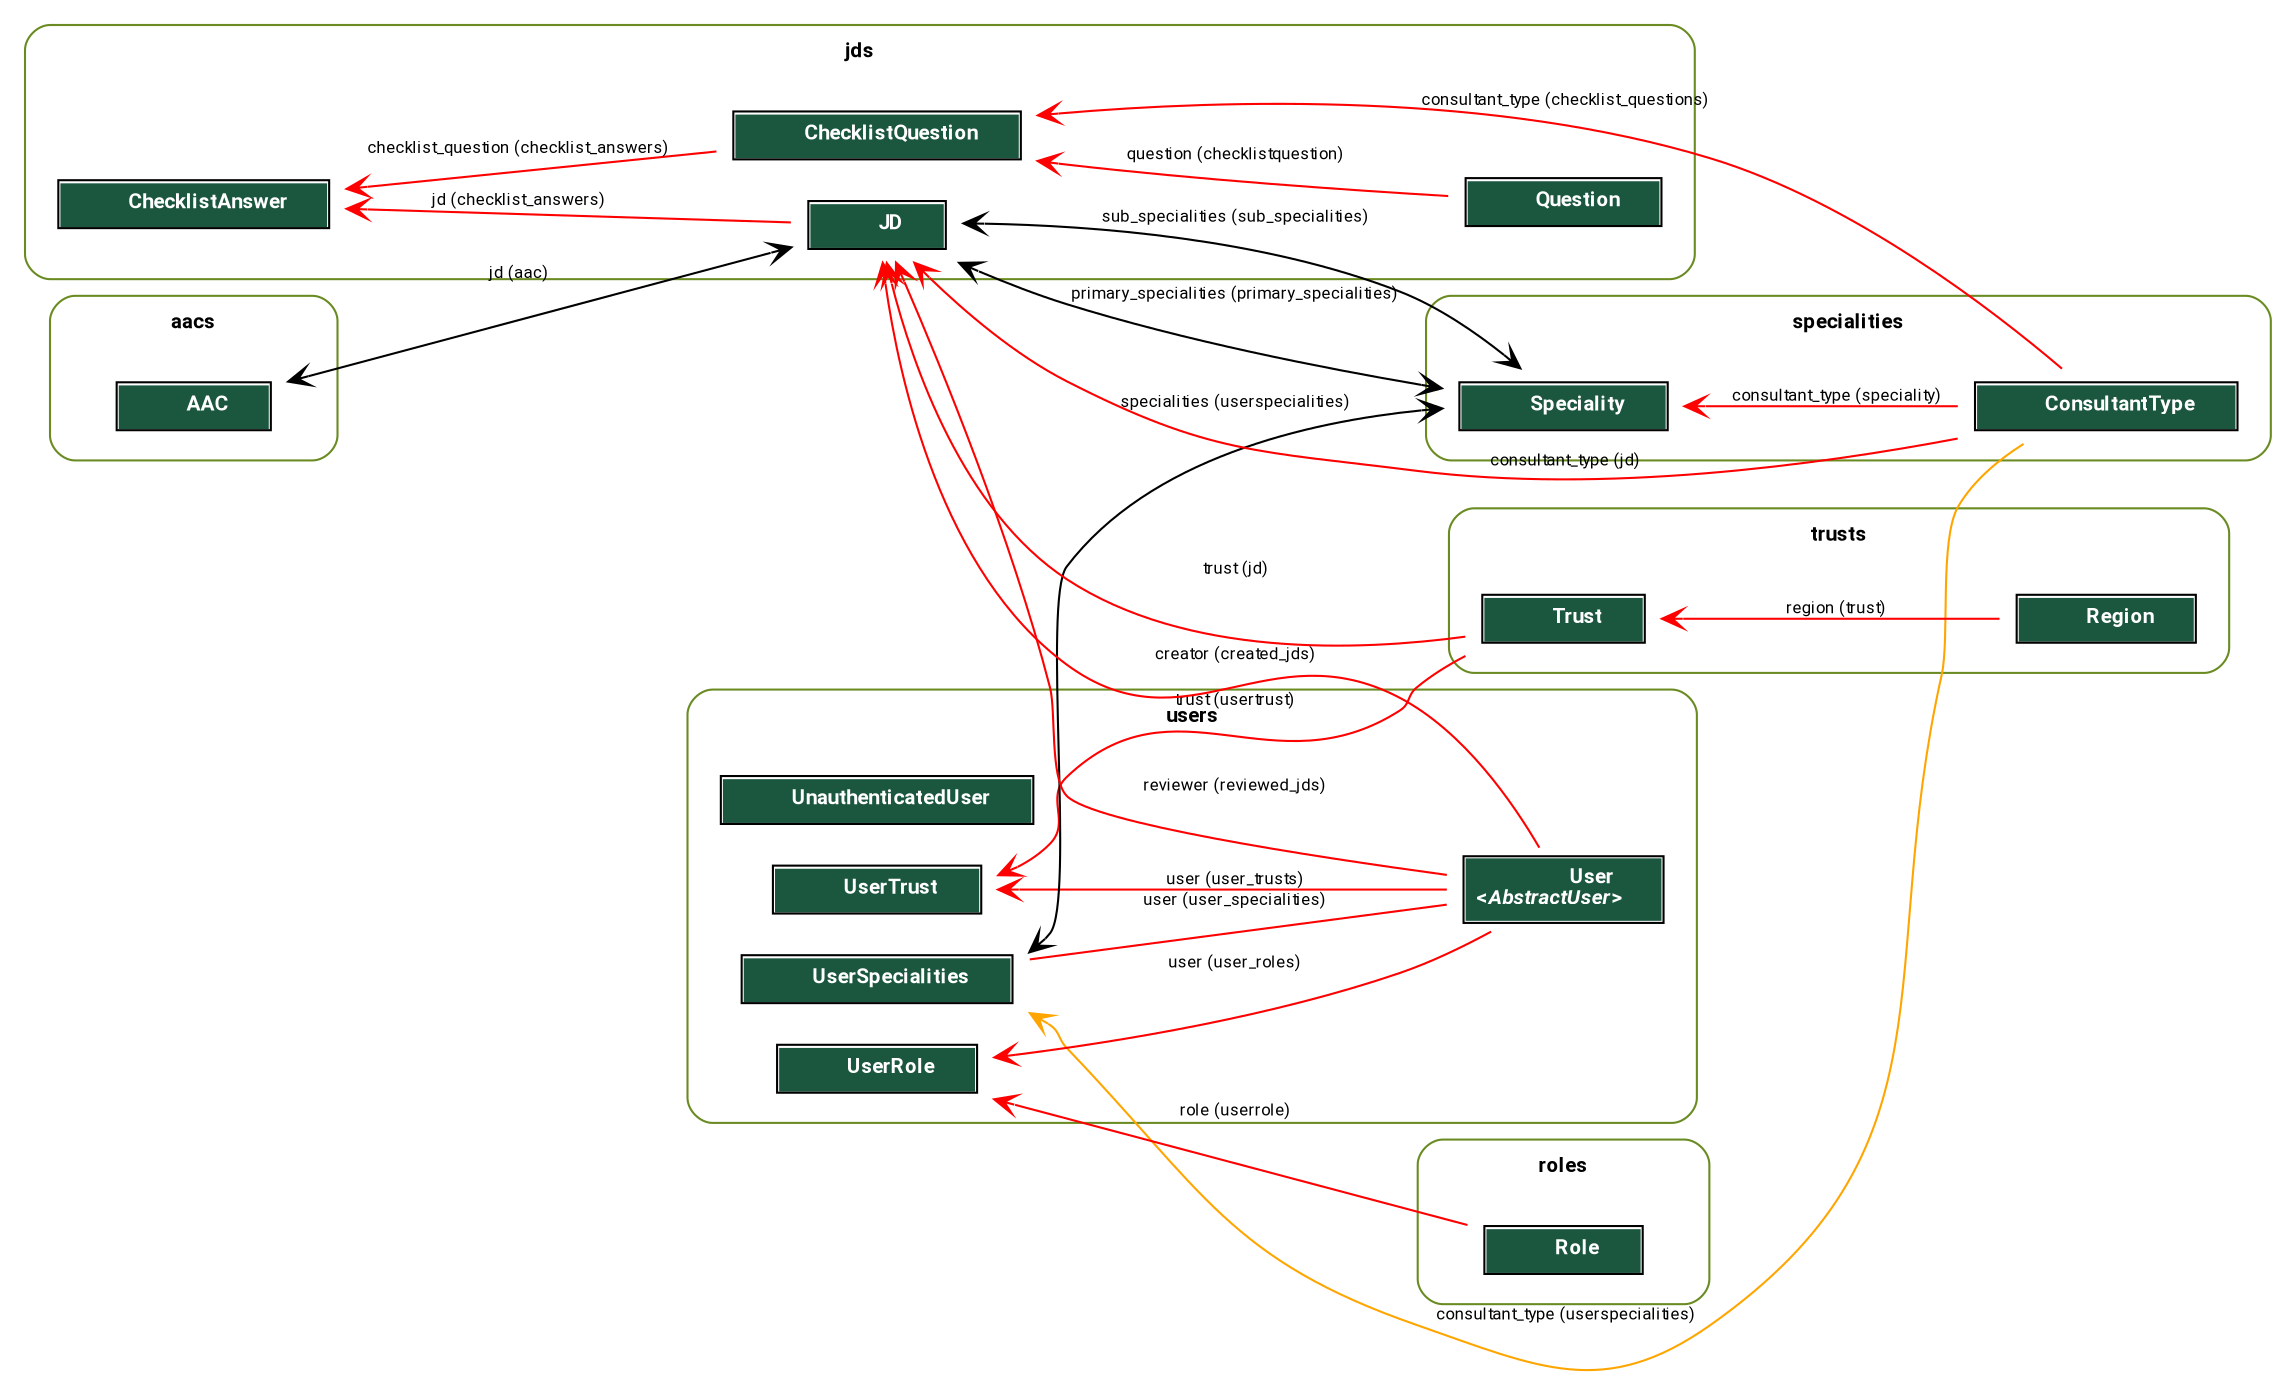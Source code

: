 digraph model_graph {
  // Dotfile by Django-Extensions graph_models
  // Created: 2024-04-18 22:07
  // Cli Options: -X LogEntry,Group,Permission,ContentType,AbstractUser,Session,AbstractBaseSession,HistoricalJDProcess,Task,Process,AbstractTask,AbstractProcess,HistoricalJD,JDProcess --color-code-deletions --arrow vee -a --rankdir LR --disable-fields -g -o database.dot

  fontname = "Roboto"
  fontsize = 8
  splines  = true
  rankdir = "LR"
	graph [ranksep=0.1];
	graph [nodesep=0.1];

  node [
    fontname = "Roboto"
    fontsize = 8
    shape = "plaintext"
  ]

  edge [
    fontname = "Roboto"
    fontsize = 8
  ]

  // Labels
  subgraph cluster_users {
    label=<
          <TABLE BORDER="0" CELLBORDER="0" CELLSPACING="0">
          <TR><TD COLSPAN="2" CELLPADDING="4" ALIGN="CENTER">
          <FONT FACE="Roboto" COLOR="Black" POINT-SIZE="10">
          <B>users</B>
          </FONT>
          </TD></TR>
          </TABLE>
          >
    color=olivedrab4
    style="rounded"
  
    users_models_UnauthenticatedUser [label=<
      <TABLE BGCOLOR="white" BORDER="1" CELLBORDER="0" CELLSPACING="0">
      <TR><TD COLSPAN="2" CELLPADDING="5" ALIGN="CENTER" BGCOLOR="#1b563f">
      <FONT FACE="Roboto" COLOR="white" POINT-SIZE="10"><B>
      UnauthenticatedUser
      </B></FONT></TD></TR>
    
      </TABLE>
      >]
  
    users_models_User [label=<
      <TABLE BGCOLOR="white" BORDER="1" CELLBORDER="0" CELLSPACING="0">
      <TR><TD COLSPAN="2" CELLPADDING="5" ALIGN="CENTER" BGCOLOR="#1b563f">
      <FONT FACE="Roboto" COLOR="white" POINT-SIZE="10"><B>
      User<BR/>&lt;<FONT FACE="Roboto"><I>AbstractUser</I></FONT>&gt;
      </B></FONT></TD></TR>
    
      </TABLE>
      >]
  
    users_models_UserTrust [label=<
      <TABLE BGCOLOR="white" BORDER="1" CELLBORDER="0" CELLSPACING="0">
      <TR><TD COLSPAN="2" CELLPADDING="5" ALIGN="CENTER" BGCOLOR="#1b563f">
      <FONT FACE="Roboto" COLOR="white" POINT-SIZE="10"><B>
      UserTrust
      </B></FONT></TD></TR>
    
      </TABLE>
      >]
  
    users_models_UserSpecialities [label=<
      <TABLE BGCOLOR="white" BORDER="1" CELLBORDER="0" CELLSPACING="0">
      <TR><TD COLSPAN="2" CELLPADDING="5" ALIGN="CENTER" BGCOLOR="#1b563f">
      <FONT FACE="Roboto" COLOR="white" POINT-SIZE="10"><B>
      UserSpecialities
      </B></FONT></TD></TR>
    
      </TABLE>
      >]
  
    users_models_UserRole [label=<
      <TABLE BGCOLOR="white" BORDER="1" CELLBORDER="0" CELLSPACING="0">
      <TR><TD COLSPAN="2" CELLPADDING="5" ALIGN="CENTER" BGCOLOR="#1b563f">
      <FONT FACE="Roboto" COLOR="white" POINT-SIZE="10"><B>
      UserRole
      </B></FONT></TD></TR>
    
      </TABLE>
      >]

  }
  subgraph cluster_trusts {
    label=<
          <TABLE BORDER="0" CELLBORDER="0" CELLSPACING="0">
          <TR><TD COLSPAN="2" CELLPADDING="4" ALIGN="CENTER">
          <FONT FACE="Roboto" COLOR="Black" POINT-SIZE="10">
          <B>trusts</B>
          </FONT>
          </TD></TR>
          </TABLE>
          >
    color=olivedrab4
    style="rounded"
  
    trusts_models_Region [label=<
      <TABLE BGCOLOR="white" BORDER="1" CELLBORDER="0" CELLSPACING="0">
      <TR><TD COLSPAN="2" CELLPADDING="5" ALIGN="CENTER" BGCOLOR="#1b563f">
      <FONT FACE="Roboto" COLOR="white" POINT-SIZE="10"><B>
      Region
      </B></FONT></TD></TR>
    
      </TABLE>
      >]
  
    trusts_models_Trust [label=<
      <TABLE BGCOLOR="white" BORDER="1" CELLBORDER="0" CELLSPACING="0">
      <TR><TD COLSPAN="2" CELLPADDING="5" ALIGN="CENTER" BGCOLOR="#1b563f">
      <FONT FACE="Roboto" COLOR="white" POINT-SIZE="10"><B>
      Trust
      </B></FONT></TD></TR>
    
      </TABLE>
      >]

  }
  subgraph cluster_roles {
    label=<
          <TABLE BORDER="0" CELLBORDER="0" CELLSPACING="0">
          <TR><TD COLSPAN="2" CELLPADDING="4" ALIGN="CENTER">
          <FONT FACE="Roboto" COLOR="Black" POINT-SIZE="10">
          <B>roles</B>
          </FONT>
          </TD></TR>
          </TABLE>
          >
    color=olivedrab4
    style="rounded"
  
    roles_models_Role [label=<
      <TABLE BGCOLOR="white" BORDER="1" CELLBORDER="0" CELLSPACING="0">
      <TR><TD COLSPAN="2" CELLPADDING="5" ALIGN="CENTER" BGCOLOR="#1b563f">
      <FONT FACE="Roboto" COLOR="white" POINT-SIZE="10"><B>
      Role
      </B></FONT></TD></TR>
    
      </TABLE>
      >]

  }
  subgraph cluster_specialities {
    label=<
          <TABLE BORDER="0" CELLBORDER="0" CELLSPACING="0">
          <TR><TD COLSPAN="2" CELLPADDING="4" ALIGN="CENTER">
          <FONT FACE="Roboto" COLOR="Black" POINT-SIZE="10">
          <B>specialities</B>
          </FONT>
          </TD></TR>
          </TABLE>
          >
    color=olivedrab4
    style="rounded"
  
    specialities_models_ConsultantType [label=<
      <TABLE BGCOLOR="white" BORDER="1" CELLBORDER="0" CELLSPACING="0">
      <TR><TD COLSPAN="2" CELLPADDING="5" ALIGN="CENTER" BGCOLOR="#1b563f">
      <FONT FACE="Roboto" COLOR="white" POINT-SIZE="10"><B>
      ConsultantType
      </B></FONT></TD></TR>
    
      </TABLE>
      >]
  
    specialities_models_Speciality [label=<
      <TABLE BGCOLOR="white" BORDER="1" CELLBORDER="0" CELLSPACING="0">
      <TR><TD COLSPAN="2" CELLPADDING="5" ALIGN="CENTER" BGCOLOR="#1b563f">
      <FONT FACE="Roboto" COLOR="white" POINT-SIZE="10"><B>
      Speciality
      </B></FONT></TD></TR>
    
      </TABLE>
      >]

  }
  subgraph cluster_jds {
    label=<
          <TABLE BORDER="0" CELLBORDER="0" CELLSPACING="0">
          <TR><TD COLSPAN="2" CELLPADDING="4" ALIGN="CENTER">
          <FONT FACE="Roboto" COLOR="Black" POINT-SIZE="10">
          <B>jds</B>
          </FONT>
          </TD></TR>
          </TABLE>
          >
    color=olivedrab4
    style="rounded"
  
    jds_models_JD [label=<
      <TABLE BGCOLOR="white" BORDER="1" CELLBORDER="0" CELLSPACING="0">
      <TR><TD COLSPAN="2" CELLPADDING="5" ALIGN="CENTER" BGCOLOR="#1b563f">
      <FONT FACE="Roboto" COLOR="white" POINT-SIZE="10"><B>
      JD
      </B></FONT></TD></TR>
    
      </TABLE>
      >]
  
    jds_models_Question [label=<
      <TABLE BGCOLOR="white" BORDER="1" CELLBORDER="0" CELLSPACING="0">
      <TR><TD COLSPAN="2" CELLPADDING="5" ALIGN="CENTER" BGCOLOR="#1b563f">
      <FONT FACE="Roboto" COLOR="white" POINT-SIZE="10"><B>
      Question
      </B></FONT></TD></TR>
    
      </TABLE>
      >]
  
    jds_models_ChecklistQuestion [label=<
      <TABLE BGCOLOR="white" BORDER="1" CELLBORDER="0" CELLSPACING="0">
      <TR><TD COLSPAN="2" CELLPADDING="5" ALIGN="CENTER" BGCOLOR="#1b563f">
      <FONT FACE="Roboto" COLOR="white" POINT-SIZE="10"><B>
      ChecklistQuestion
      </B></FONT></TD></TR>
    
      </TABLE>
      >]
  
    jds_models_ChecklistAnswer [label=<
      <TABLE BGCOLOR="white" BORDER="1" CELLBORDER="0" CELLSPACING="0">
      <TR><TD COLSPAN="2" CELLPADDING="5" ALIGN="CENTER" BGCOLOR="#1b563f">
      <FONT FACE="Roboto" COLOR="white" POINT-SIZE="10"><B>
      ChecklistAnswer
      </B></FONT></TD></TR>
    
      </TABLE>
      >]

  }
  subgraph cluster_aacs {
    label=<
          <TABLE BORDER="0" CELLBORDER="0" CELLSPACING="0">
          <TR><TD COLSPAN="2" CELLPADDING="4" ALIGN="CENTER">
          <FONT FACE="Roboto" COLOR="Black" POINT-SIZE="10">
          <B>aacs</B>
          </FONT>
          </TD></TR>
          </TABLE>
          >
    color=olivedrab4
    style="rounded"
  
    aacs_models_AAC [label=<
      <TABLE BGCOLOR="white" BORDER="1" CELLBORDER="0" CELLSPACING="0">
      <TR><TD COLSPAN="2" CELLPADDING="5" ALIGN="CENTER" BGCOLOR="#1b563f">
      <FONT FACE="Roboto" COLOR="white" POINT-SIZE="10"><B>
      AAC
      </B></FONT></TD></TR>
    
      </TABLE>
      >]

  }


  // Relations

  users_models_UserTrust -> users_models_User
  [label=" user (user_trusts)"] [arrowhead=none, arrowtail=vee, dir=both, color=red];

  users_models_UserTrust -> trusts_models_Trust
  [label=" trust (usertrust)"] [arrowhead=none, arrowtail=vee, dir=both, color=red];

  users_models_UserSpecialities -> users_models_User
  [label=" user (user_specialities)"] [arrowhead=none, arrowtail=none, dir=both, color=red];

  users_models_UserSpecialities -> specialities_models_ConsultantType
  [label=" consultant_type (userspecialities)"] [arrowhead=none, arrowtail=vee, dir=both, color=orange];

  users_models_UserSpecialities -> specialities_models_Speciality
  [label=" specialities (userspecialities)"] [arrowhead=vee arrowtail=vee, dir=both];

  users_models_UserRole -> users_models_User
  [label=" user (user_roles)"] [arrowhead=none, arrowtail=vee, dir=both, color=red];

  users_models_UserRole -> roles_models_Role
  [label=" role (userrole)"] [arrowhead=none, arrowtail=vee, dir=both, color=red];


  trusts_models_Trust -> trusts_models_Region
  [label=" region (trust)"] [arrowhead=none, arrowtail=vee, dir=both, color=red];



  specialities_models_Speciality -> specialities_models_ConsultantType
  [label=" consultant_type (speciality)"] [arrowhead=none, arrowtail=vee, dir=both, color=red];


  jds_models_JD -> trusts_models_Trust
  [label=" trust (jd)"] [arrowhead=none, arrowtail=vee, dir=both, color=red];

  jds_models_JD -> specialities_models_ConsultantType
  [label=" consultant_type (jd)"] [arrowhead=none, arrowtail=vee, dir=both, color=red];

  jds_models_JD -> users_models_User
  [label=" creator (created_jds)"] [arrowhead=none, arrowtail=vee, dir=both, color=red];

  jds_models_JD -> users_models_User
  [label=" reviewer (reviewed_jds)"] [arrowhead=none, arrowtail=vee, dir=both, color=red];

  jds_models_JD -> specialities_models_Speciality
  [label=" primary_specialities (primary_specialities)"] [arrowhead=vee arrowtail=vee, dir=both];

  jds_models_JD -> specialities_models_Speciality
  [label=" sub_specialities (sub_specialities)"] [arrowhead=vee arrowtail=vee, dir=both];

  jds_models_ChecklistQuestion -> jds_models_Question
  [label=" question (checklistquestion)"] [arrowhead=none, arrowtail=vee, dir=both, color=red];

  jds_models_ChecklistQuestion -> specialities_models_ConsultantType
  [label=" consultant_type (checklist_questions)"] [arrowhead=none, arrowtail=vee, dir=both, color=red];

  jds_models_ChecklistAnswer -> jds_models_JD
  [label=" jd (checklist_answers)"] [arrowhead=none, arrowtail=vee, dir=both, color=red];

  jds_models_ChecklistAnswer -> jds_models_ChecklistQuestion
  [label=" checklist_question (checklist_answers)"] [arrowhead=none, arrowtail=vee, dir=both, color=red];


  aacs_models_AAC -> jds_models_JD
  [label=" jd (aac)"] [arrowhead=vee arrowtail=vee, dir=both];


}
